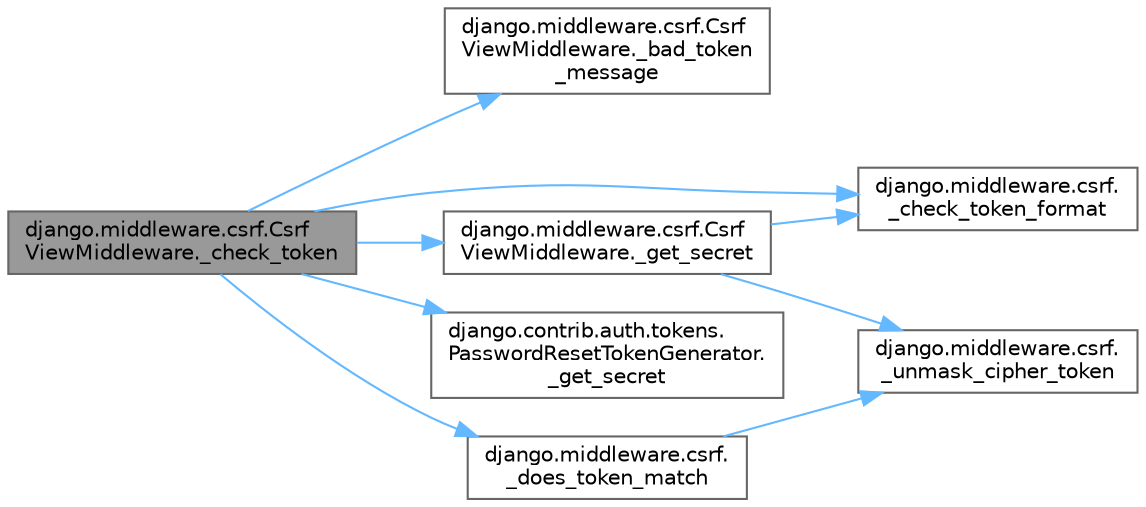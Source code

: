 digraph "django.middleware.csrf.CsrfViewMiddleware._check_token"
{
 // LATEX_PDF_SIZE
  bgcolor="transparent";
  edge [fontname=Helvetica,fontsize=10,labelfontname=Helvetica,labelfontsize=10];
  node [fontname=Helvetica,fontsize=10,shape=box,height=0.2,width=0.4];
  rankdir="LR";
  Node1 [id="Node000001",label="django.middleware.csrf.Csrf\lViewMiddleware._check_token",height=0.2,width=0.4,color="gray40", fillcolor="grey60", style="filled", fontcolor="black",tooltip=" "];
  Node1 -> Node2 [id="edge1_Node000001_Node000002",color="steelblue1",style="solid",tooltip=" "];
  Node2 [id="Node000002",label="django.middleware.csrf.Csrf\lViewMiddleware._bad_token\l_message",height=0.2,width=0.4,color="grey40", fillcolor="white", style="filled",URL="$classdjango_1_1middleware_1_1csrf_1_1_csrf_view_middleware.html#a96728acbdb78a49b30af0b2a83526583",tooltip=" "];
  Node1 -> Node3 [id="edge2_Node000001_Node000003",color="steelblue1",style="solid",tooltip=" "];
  Node3 [id="Node000003",label="django.middleware.csrf.\l_check_token_format",height=0.2,width=0.4,color="grey40", fillcolor="white", style="filled",URL="$namespacedjango_1_1middleware_1_1csrf.html#a1da65a5e565f3f90c5d559dcf3106a8b",tooltip=" "];
  Node1 -> Node4 [id="edge3_Node000001_Node000004",color="steelblue1",style="solid",tooltip=" "];
  Node4 [id="Node000004",label="django.middleware.csrf.\l_does_token_match",height=0.2,width=0.4,color="grey40", fillcolor="white", style="filled",URL="$namespacedjango_1_1middleware_1_1csrf.html#a5e53aaa9084cdf10790b264b27593107",tooltip=" "];
  Node4 -> Node5 [id="edge4_Node000004_Node000005",color="steelblue1",style="solid",tooltip=" "];
  Node5 [id="Node000005",label="django.middleware.csrf.\l_unmask_cipher_token",height=0.2,width=0.4,color="grey40", fillcolor="white", style="filled",URL="$namespacedjango_1_1middleware_1_1csrf.html#aec9fa8ebef034797f9406f9a7d968963",tooltip=" "];
  Node1 -> Node6 [id="edge5_Node000001_Node000006",color="steelblue1",style="solid",tooltip=" "];
  Node6 [id="Node000006",label="django.contrib.auth.tokens.\lPasswordResetTokenGenerator.\l_get_secret",height=0.2,width=0.4,color="grey40", fillcolor="white", style="filled",URL="$classdjango_1_1contrib_1_1auth_1_1tokens_1_1_password_reset_token_generator.html#af0340ff64b2414999dee85aa97d38a27",tooltip=" "];
  Node1 -> Node7 [id="edge6_Node000001_Node000007",color="steelblue1",style="solid",tooltip=" "];
  Node7 [id="Node000007",label="django.middleware.csrf.Csrf\lViewMiddleware._get_secret",height=0.2,width=0.4,color="grey40", fillcolor="white", style="filled",URL="$classdjango_1_1middleware_1_1csrf_1_1_csrf_view_middleware.html#aae95bde23eb97afc5b9c88a26eedae8f",tooltip=" "];
  Node7 -> Node3 [id="edge7_Node000007_Node000003",color="steelblue1",style="solid",tooltip=" "];
  Node7 -> Node5 [id="edge8_Node000007_Node000005",color="steelblue1",style="solid",tooltip=" "];
}
